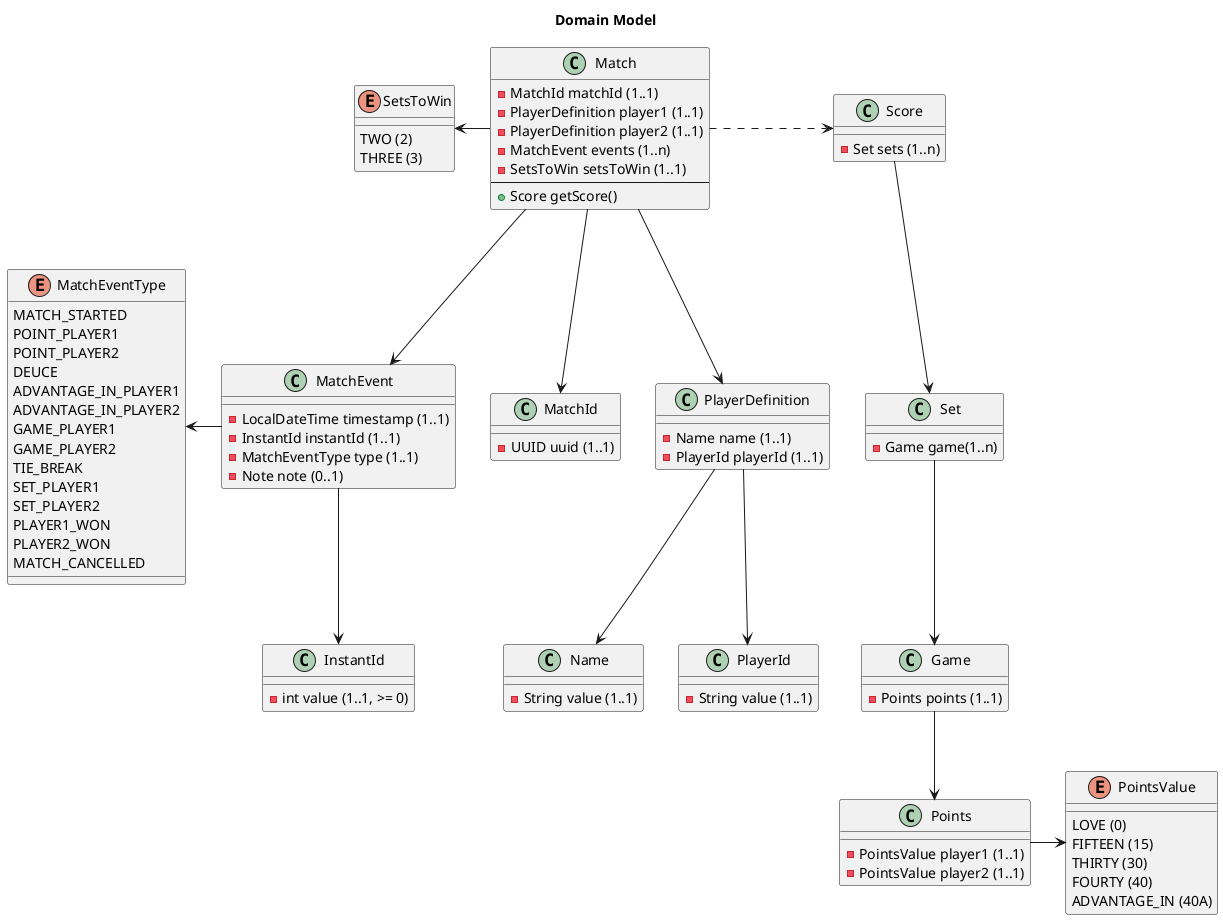 @startuml

title Domain Model

class Match {
  -MatchId matchId (1..1)
  -PlayerDefinition player1 (1..1)
  -PlayerDefinition player2 (1..1)
  -MatchEvent events (1..n)
  -SetsToWin setsToWin (1..1)
  --
  +Score getScore()
}

class MatchId {
    -UUID uuid (1..1)
}

enum SetsToWin {
    TWO (2)
    THREE (3)
}

class MatchEvent {
    -LocalDateTime timestamp (1..1)
    -InstantId instantId (1..1)
    -MatchEventType type (1..1)
    -Note note (0..1)
}

enum MatchEventType {
    MATCH_STARTED
    POINT_PLAYER1
    POINT_PLAYER2
    DEUCE
    ADVANTAGE_IN_PLAYER1
    ADVANTAGE_IN_PLAYER2
    GAME_PLAYER1
    GAME_PLAYER2
    TIE_BREAK
    SET_PLAYER1
    SET_PLAYER2
    PLAYER1_WON
    PLAYER2_WON
    MATCH_CANCELLED
}

class Score {
    -Set sets (1..n)
}

class Game {
    -Points points (1..1)
}

class Points {
    -PointsValue player1 (1..1)
    -PointsValue player2 (1..1)
}

enum PointsValue {
    LOVE (0)
    FIFTEEN (15)
    THIRTY (30)
    FOURTY (40)
    ADVANTAGE_IN (40A)
}

class Set {
    -Game game(1..n)
}

class PlayerDefinition {
    -Name name (1..1)
    -PlayerId playerId (1..1)
}

class Name {
    -String value (1..1)
}

class PlayerId {
    -String value (1..1)
}

class InstantId {
    -int value (1..1, >= 0)
}

Match -down-> MatchId
Match -down-> MatchEvent
Match -left-> SetsToWin
MatchEvent -left-> MatchEventType
MatchEvent -down-> InstantId

Match .right-> Score
Score -down-> Set
Set -down-> Game
Game -down-> Points
Points -right-> PointsValue

Match -down-> PlayerDefinition
PlayerDefinition -down-> Name
PlayerDefinition -down-> PlayerId
@enduml
